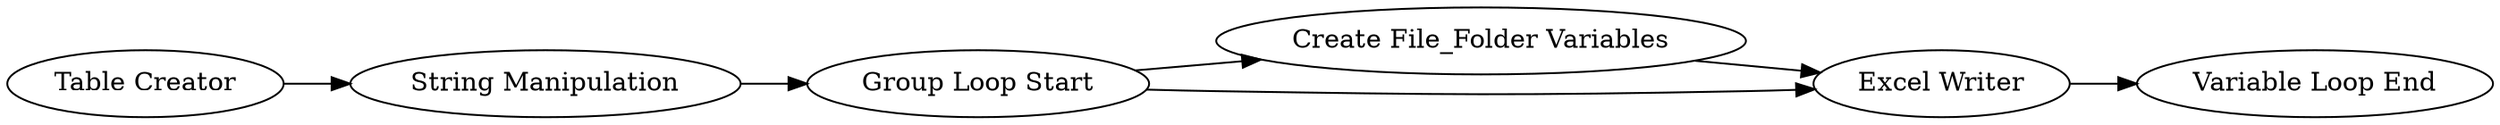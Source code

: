 digraph {
	23 -> 21
	19 -> 21
	20 -> 19
	18 -> 20
	21 -> 22
	19 -> 23
	20 [label="String Manipulation"]
	22 [label="Variable Loop End"]
	23 [label="Create File_Folder Variables"]
	18 [label="Table Creator"]
	21 [label="Excel Writer"]
	19 [label="Group Loop Start"]
	rankdir=LR
}
